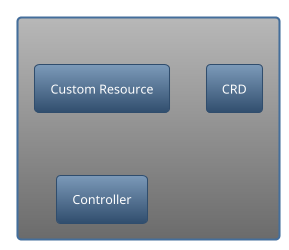 @startuml operator-components
'Icons
''!include <kubernetes/k8s-sprites-unlabeled-25pct>
!theme spacelab

skinparam componentStyle rectangle
'mainframe **Operator Components**
rectangle " " as operator {

    component "Custom Resource" as custom_resource
    component "CRD" as crd
    component "Controller" as controller

}

@enduml
